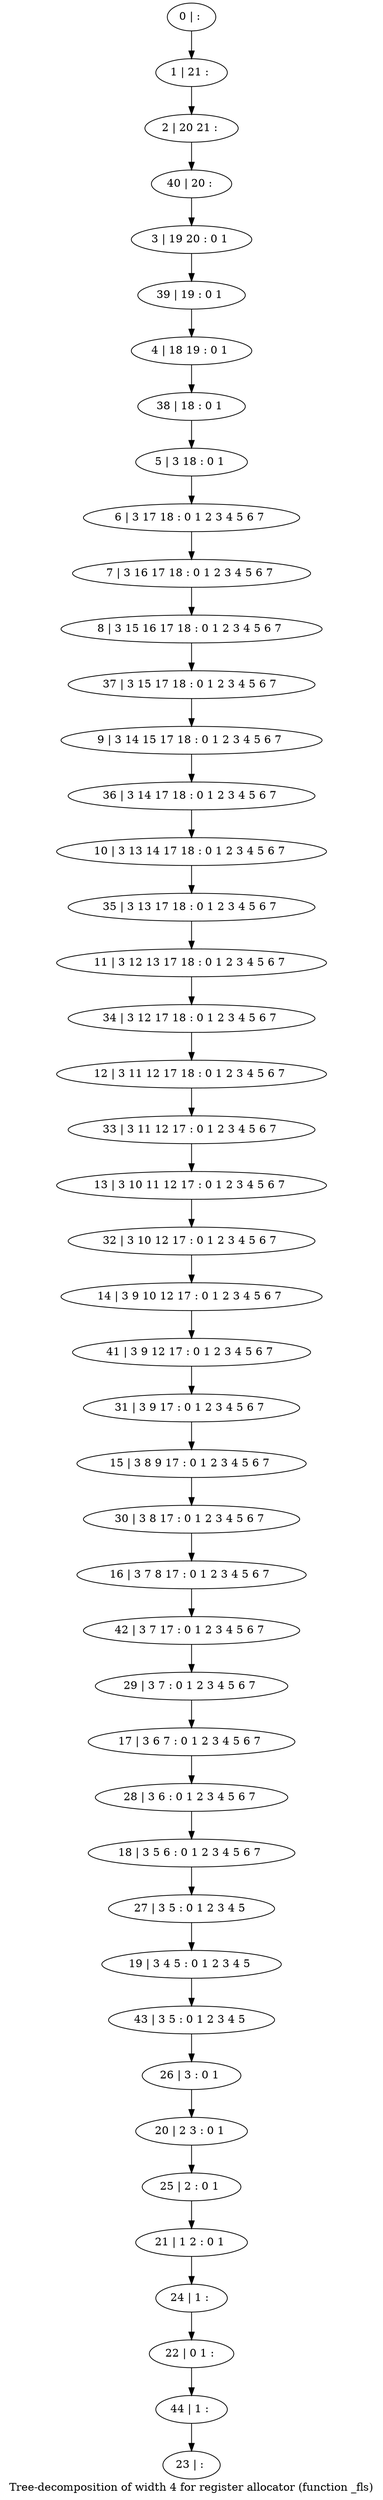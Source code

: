 digraph G {
graph [label="Tree-decomposition of width 4 for register allocator (function _fls)"]
0[label="0 | : "];
1[label="1 | 21 : "];
2[label="2 | 20 21 : "];
3[label="3 | 19 20 : 0 1 "];
4[label="4 | 18 19 : 0 1 "];
5[label="5 | 3 18 : 0 1 "];
6[label="6 | 3 17 18 : 0 1 2 3 4 5 6 7 "];
7[label="7 | 3 16 17 18 : 0 1 2 3 4 5 6 7 "];
8[label="8 | 3 15 16 17 18 : 0 1 2 3 4 5 6 7 "];
9[label="9 | 3 14 15 17 18 : 0 1 2 3 4 5 6 7 "];
10[label="10 | 3 13 14 17 18 : 0 1 2 3 4 5 6 7 "];
11[label="11 | 3 12 13 17 18 : 0 1 2 3 4 5 6 7 "];
12[label="12 | 3 11 12 17 18 : 0 1 2 3 4 5 6 7 "];
13[label="13 | 3 10 11 12 17 : 0 1 2 3 4 5 6 7 "];
14[label="14 | 3 9 10 12 17 : 0 1 2 3 4 5 6 7 "];
15[label="15 | 3 8 9 17 : 0 1 2 3 4 5 6 7 "];
16[label="16 | 3 7 8 17 : 0 1 2 3 4 5 6 7 "];
17[label="17 | 3 6 7 : 0 1 2 3 4 5 6 7 "];
18[label="18 | 3 5 6 : 0 1 2 3 4 5 6 7 "];
19[label="19 | 3 4 5 : 0 1 2 3 4 5 "];
20[label="20 | 2 3 : 0 1 "];
21[label="21 | 1 2 : 0 1 "];
22[label="22 | 0 1 : "];
23[label="23 | : "];
24[label="24 | 1 : "];
25[label="25 | 2 : 0 1 "];
26[label="26 | 3 : 0 1 "];
27[label="27 | 3 5 : 0 1 2 3 4 5 "];
28[label="28 | 3 6 : 0 1 2 3 4 5 6 7 "];
29[label="29 | 3 7 : 0 1 2 3 4 5 6 7 "];
30[label="30 | 3 8 17 : 0 1 2 3 4 5 6 7 "];
31[label="31 | 3 9 17 : 0 1 2 3 4 5 6 7 "];
32[label="32 | 3 10 12 17 : 0 1 2 3 4 5 6 7 "];
33[label="33 | 3 11 12 17 : 0 1 2 3 4 5 6 7 "];
34[label="34 | 3 12 17 18 : 0 1 2 3 4 5 6 7 "];
35[label="35 | 3 13 17 18 : 0 1 2 3 4 5 6 7 "];
36[label="36 | 3 14 17 18 : 0 1 2 3 4 5 6 7 "];
37[label="37 | 3 15 17 18 : 0 1 2 3 4 5 6 7 "];
38[label="38 | 18 : 0 1 "];
39[label="39 | 19 : 0 1 "];
40[label="40 | 20 : "];
41[label="41 | 3 9 12 17 : 0 1 2 3 4 5 6 7 "];
42[label="42 | 3 7 17 : 0 1 2 3 4 5 6 7 "];
43[label="43 | 3 5 : 0 1 2 3 4 5 "];
44[label="44 | 1 : "];
0->1 ;
1->2 ;
5->6 ;
6->7 ;
7->8 ;
24->22 ;
21->24 ;
25->21 ;
20->25 ;
26->20 ;
27->19 ;
18->27 ;
28->18 ;
17->28 ;
29->17 ;
30->16 ;
15->30 ;
31->15 ;
32->14 ;
13->32 ;
33->13 ;
12->33 ;
34->12 ;
11->34 ;
35->11 ;
10->35 ;
36->10 ;
9->36 ;
37->9 ;
8->37 ;
38->5 ;
4->38 ;
39->4 ;
3->39 ;
40->3 ;
2->40 ;
41->31 ;
14->41 ;
42->29 ;
16->42 ;
43->26 ;
19->43 ;
44->23 ;
22->44 ;
}
